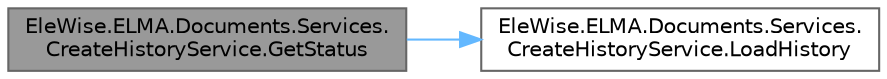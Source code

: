 digraph "EleWise.ELMA.Documents.Services.CreateHistoryService.GetStatus"
{
 // LATEX_PDF_SIZE
  bgcolor="transparent";
  edge [fontname=Helvetica,fontsize=10,labelfontname=Helvetica,labelfontsize=10];
  node [fontname=Helvetica,fontsize=10,shape=box,height=0.2,width=0.4];
  rankdir="LR";
  Node1 [id="Node000001",label="EleWise.ELMA.Documents.Services.\lCreateHistoryService.GetStatus",height=0.2,width=0.4,color="gray40", fillcolor="grey60", style="filled", fontcolor="black",tooltip="Получить последний выбранный статус версии документа"];
  Node1 -> Node2 [id="edge1_Node000001_Node000002",color="steelblue1",style="solid",tooltip=" "];
  Node2 [id="Node000002",label="EleWise.ELMA.Documents.Services.\lCreateHistoryService.LoadHistory",height=0.2,width=0.4,color="grey40", fillcolor="white", style="filled",URL="$class_ele_wise_1_1_e_l_m_a_1_1_documents_1_1_services_1_1_create_history_service.html#a830b3dc0d0262306bd419d07a8a48dbf",tooltip=" "];
}
